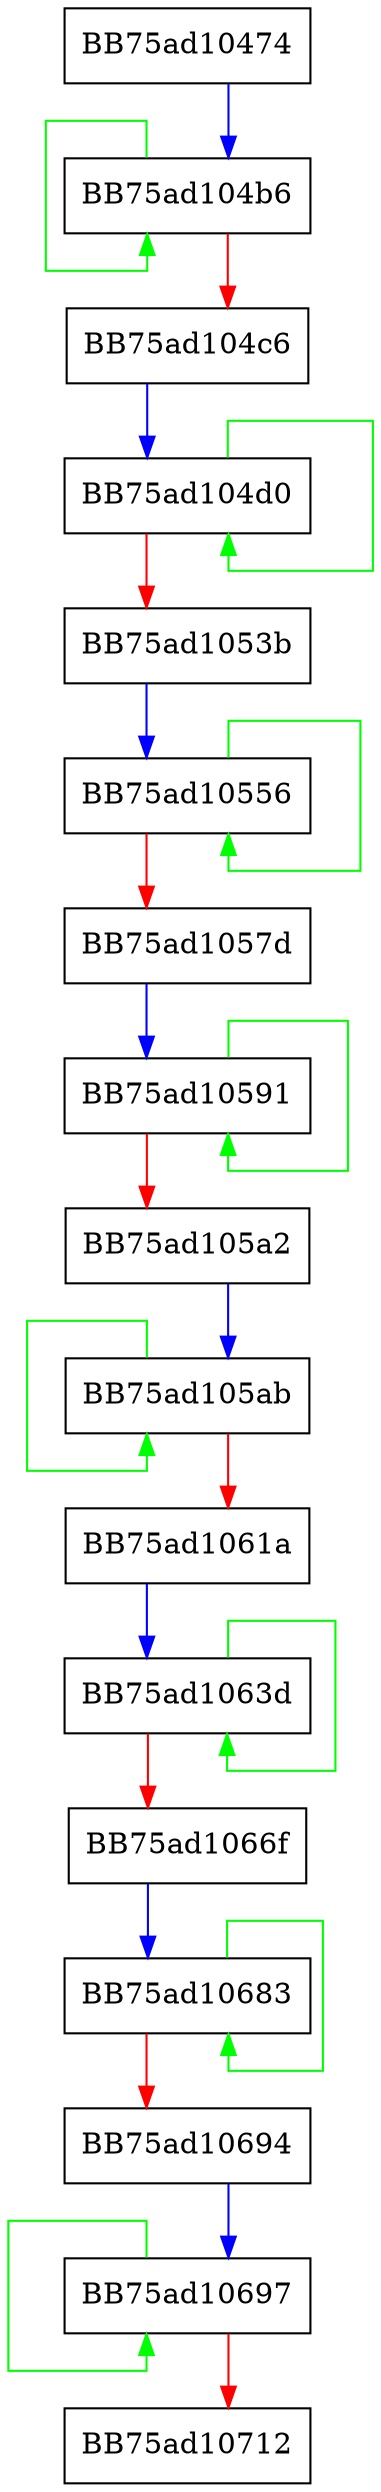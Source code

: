 digraph GenerateSeeds {
  node [shape="box"];
  graph [splines=ortho];
  BB75ad10474 -> BB75ad104b6 [color="blue"];
  BB75ad104b6 -> BB75ad104b6 [color="green"];
  BB75ad104b6 -> BB75ad104c6 [color="red"];
  BB75ad104c6 -> BB75ad104d0 [color="blue"];
  BB75ad104d0 -> BB75ad104d0 [color="green"];
  BB75ad104d0 -> BB75ad1053b [color="red"];
  BB75ad1053b -> BB75ad10556 [color="blue"];
  BB75ad10556 -> BB75ad10556 [color="green"];
  BB75ad10556 -> BB75ad1057d [color="red"];
  BB75ad1057d -> BB75ad10591 [color="blue"];
  BB75ad10591 -> BB75ad10591 [color="green"];
  BB75ad10591 -> BB75ad105a2 [color="red"];
  BB75ad105a2 -> BB75ad105ab [color="blue"];
  BB75ad105ab -> BB75ad105ab [color="green"];
  BB75ad105ab -> BB75ad1061a [color="red"];
  BB75ad1061a -> BB75ad1063d [color="blue"];
  BB75ad1063d -> BB75ad1063d [color="green"];
  BB75ad1063d -> BB75ad1066f [color="red"];
  BB75ad1066f -> BB75ad10683 [color="blue"];
  BB75ad10683 -> BB75ad10683 [color="green"];
  BB75ad10683 -> BB75ad10694 [color="red"];
  BB75ad10694 -> BB75ad10697 [color="blue"];
  BB75ad10697 -> BB75ad10697 [color="green"];
  BB75ad10697 -> BB75ad10712 [color="red"];
}